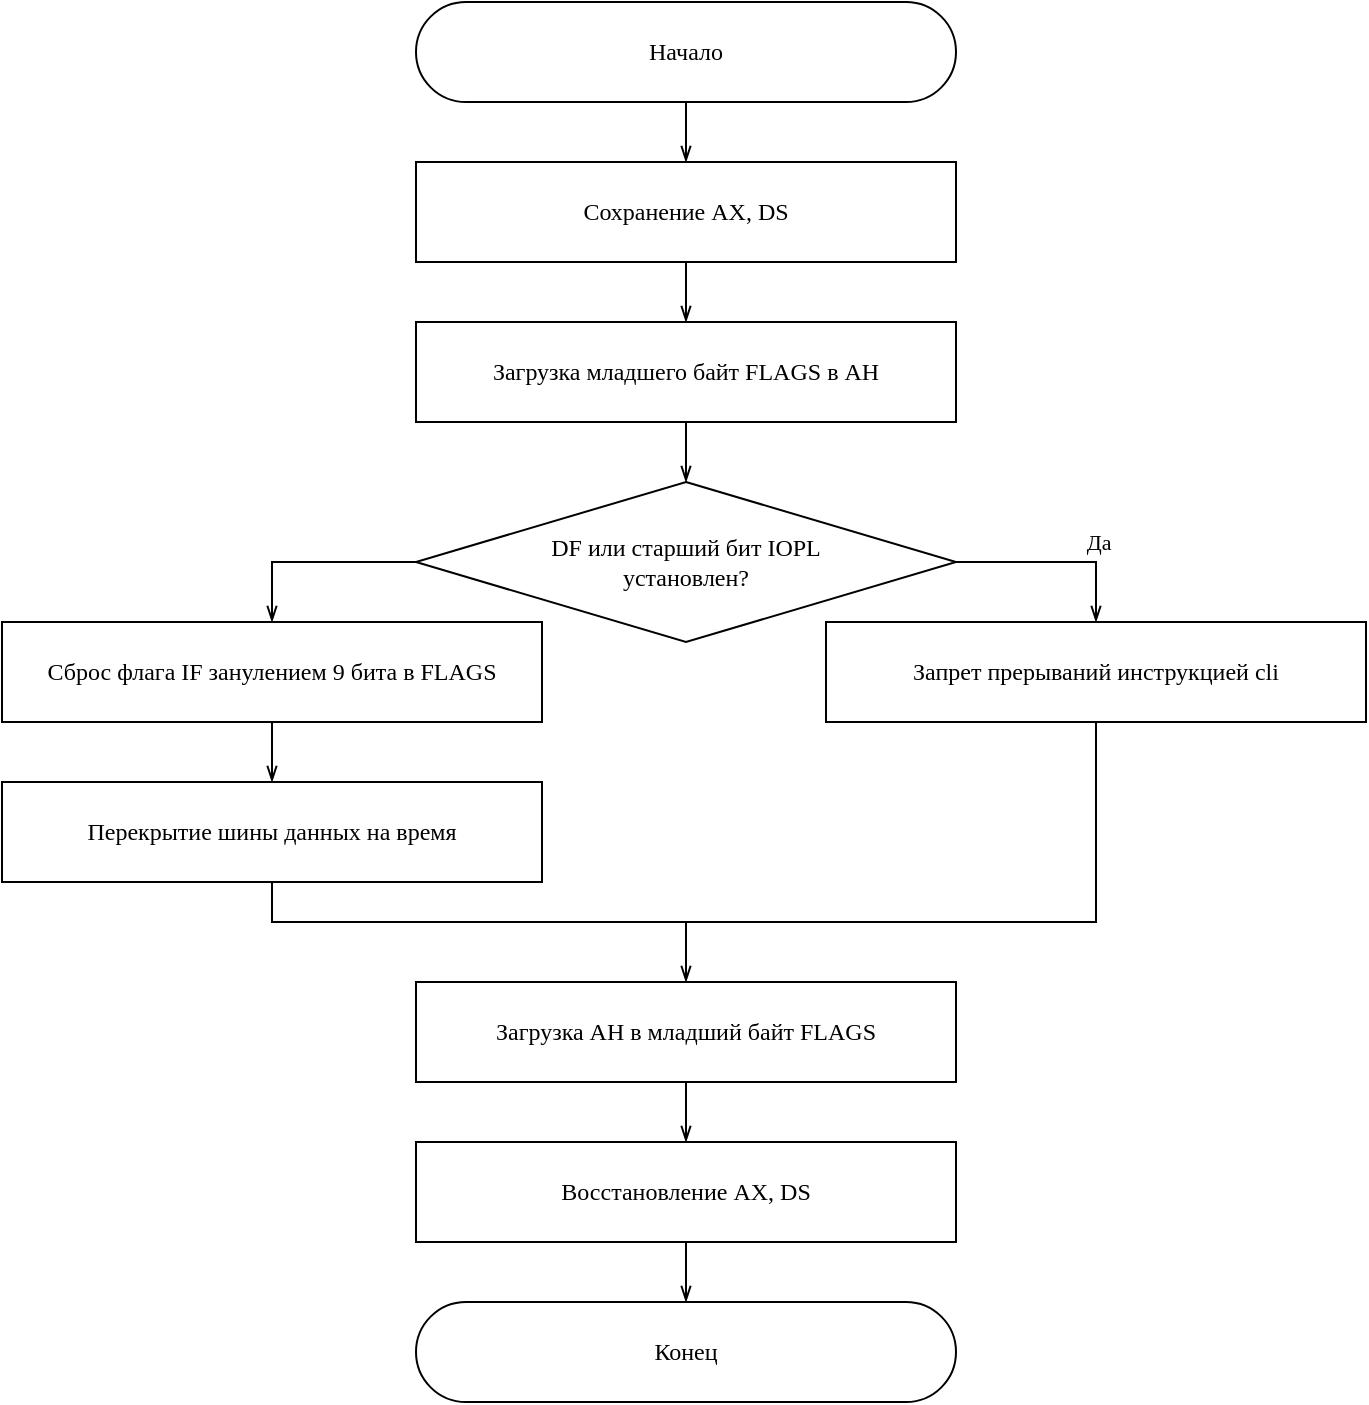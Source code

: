 <mxfile version="15.3.0" type="device"><diagram id="L3PLDep-PdKjV_zkeg8v" name="Page-1"><mxGraphModel dx="1673" dy="899" grid="1" gridSize="10" guides="1" tooltips="1" connect="1" arrows="1" fold="1" page="1" pageScale="1" pageWidth="827" pageHeight="1169" math="0" shadow="0"><root><mxCell id="0"/><mxCell id="1" parent="0"/><mxCell id="_nTo4K7G8b05luHVepHe-35" style="edgeStyle=orthogonalEdgeStyle;rounded=0;orthogonalLoop=1;jettySize=auto;html=1;exitX=0.5;exitY=1;exitDx=0;exitDy=0;fontFamily=Garamond;endArrow=openThin;endFill=0;" parent="1" source="_nTo4K7G8b05luHVepHe-1" target="_nTo4K7G8b05luHVepHe-33" edge="1"><mxGeometry relative="1" as="geometry"/></mxCell><mxCell id="_nTo4K7G8b05luHVepHe-1" value="&lt;font face=&quot;Garamond&quot;&gt;Начало&lt;/font&gt;" style="rounded=1;whiteSpace=wrap;html=1;arcSize=50;" parent="1" vertex="1"><mxGeometry x="237" y="110" width="270" height="50" as="geometry"/></mxCell><mxCell id="_nTo4K7G8b05luHVepHe-2" value="Конец" style="rounded=1;whiteSpace=wrap;html=1;arcSize=50;fontFamily=Garamond;" parent="1" vertex="1"><mxGeometry x="237" y="760" width="270" height="50" as="geometry"/></mxCell><mxCell id="_nTo4K7G8b05luHVepHe-3" style="edgeStyle=orthogonalEdgeStyle;rounded=0;orthogonalLoop=1;jettySize=auto;html=1;exitX=0.5;exitY=1;exitDx=0;exitDy=0;entryX=0.5;entryY=1;entryDx=0;entryDy=0;fontFamily=Garamond;endArrow=none;endFill=0;" parent="1" source="_nTo4K7G8b05luHVepHe-39" target="_nTo4K7G8b05luHVepHe-16" edge="1"><mxGeometry relative="1" as="geometry"><mxPoint x="153" y="470" as="sourcePoint"/><mxPoint x="577" y="470" as="targetPoint"/></mxGeometry></mxCell><mxCell id="_nTo4K7G8b05luHVepHe-6" style="edgeStyle=orthogonalEdgeStyle;rounded=0;orthogonalLoop=1;jettySize=auto;html=1;exitX=0.5;exitY=1;exitDx=0;exitDy=0;fontFamily=Garamond;endArrow=openThin;endFill=0;entryX=0.5;entryY=0;entryDx=0;entryDy=0;" parent="1" target="_nTo4K7G8b05luHVepHe-21" edge="1"><mxGeometry relative="1" as="geometry"><mxPoint x="372" y="600" as="targetPoint"/><mxPoint x="372" y="570" as="sourcePoint"/></mxGeometry></mxCell><mxCell id="_nTo4K7G8b05luHVepHe-7" style="edgeStyle=orthogonalEdgeStyle;rounded=0;orthogonalLoop=1;jettySize=auto;html=1;exitX=0.5;exitY=1;exitDx=0;exitDy=0;entryX=0.5;entryY=0;entryDx=0;entryDy=0;fontFamily=Garamond;endArrow=openThin;endFill=0;" parent="1" source="_nTo4K7G8b05luHVepHe-8" target="_nTo4K7G8b05luHVepHe-12" edge="1"><mxGeometry relative="1" as="geometry"/></mxCell><mxCell id="_nTo4K7G8b05luHVepHe-8" value="Загрузка младшего байт FLAGS в AH" style="rounded=1;whiteSpace=wrap;html=1;fontFamily=Garamond;arcSize=0;" parent="1" vertex="1"><mxGeometry x="237" y="270" width="270" height="50" as="geometry"/></mxCell><mxCell id="_nTo4K7G8b05luHVepHe-9" style="edgeStyle=orthogonalEdgeStyle;rounded=0;orthogonalLoop=1;jettySize=auto;html=1;exitX=1;exitY=0.5;exitDx=0;exitDy=0;endArrow=openThin;endFill=0;" parent="1" source="_nTo4K7G8b05luHVepHe-12" target="_nTo4K7G8b05luHVepHe-16" edge="1"><mxGeometry relative="1" as="geometry"><mxPoint x="577" y="420" as="targetPoint"/></mxGeometry></mxCell><mxCell id="_nTo4K7G8b05luHVepHe-10" value="Да" style="edgeLabel;html=1;align=center;verticalAlign=middle;resizable=0;points=[];fontFamily=Garamond;" parent="_nTo4K7G8b05luHVepHe-9" vertex="1" connectable="0"><mxGeometry x="0.29" y="2" relative="1" as="geometry"><mxPoint x="6" y="-8" as="offset"/></mxGeometry></mxCell><mxCell id="_nTo4K7G8b05luHVepHe-11" style="edgeStyle=orthogonalEdgeStyle;rounded=0;orthogonalLoop=1;jettySize=auto;html=1;exitX=0;exitY=0.5;exitDx=0;exitDy=0;fontFamily=Garamond;endArrow=openThin;endFill=0;" parent="1" source="_nTo4K7G8b05luHVepHe-12" target="_nTo4K7G8b05luHVepHe-17" edge="1"><mxGeometry relative="1" as="geometry"><mxPoint x="153" y="420" as="targetPoint"/></mxGeometry></mxCell><mxCell id="_nTo4K7G8b05luHVepHe-12" value="&lt;div&gt;DF или старший бит IOPL &lt;br&gt;&lt;/div&gt;&lt;div&gt;установлен?&lt;/div&gt;" style="rhombus;whiteSpace=wrap;html=1;fontFamily=Garamond;" parent="1" vertex="1"><mxGeometry x="237" y="350" width="270" height="80" as="geometry"/></mxCell><mxCell id="_nTo4K7G8b05luHVepHe-16" value="Запрет прерываний инструкцией cli" style="rounded=1;whiteSpace=wrap;html=1;fontFamily=Garamond;arcSize=0;" parent="1" vertex="1"><mxGeometry x="442" y="420" width="270" height="50" as="geometry"/></mxCell><mxCell id="_nTo4K7G8b05luHVepHe-40" style="edgeStyle=orthogonalEdgeStyle;rounded=0;orthogonalLoop=1;jettySize=auto;html=1;exitX=0.5;exitY=1;exitDx=0;exitDy=0;fontFamily=Garamond;endArrow=openThin;endFill=0;" parent="1" source="_nTo4K7G8b05luHVepHe-17" target="_nTo4K7G8b05luHVepHe-39" edge="1"><mxGeometry relative="1" as="geometry"/></mxCell><mxCell id="_nTo4K7G8b05luHVepHe-17" value="Сброс флага IF занулением 9 бита в FLAGS" style="rounded=1;whiteSpace=wrap;html=1;fontFamily=Garamond;arcSize=0;" parent="1" vertex="1"><mxGeometry x="30" y="420" width="270" height="50" as="geometry"/></mxCell><mxCell id="_nTo4K7G8b05luHVepHe-43" style="edgeStyle=orthogonalEdgeStyle;rounded=0;orthogonalLoop=1;jettySize=auto;html=1;exitX=0.5;exitY=1;exitDx=0;exitDy=0;fontFamily=Garamond;endArrow=openThin;endFill=0;" parent="1" source="_nTo4K7G8b05luHVepHe-21" target="_nTo4K7G8b05luHVepHe-41" edge="1"><mxGeometry relative="1" as="geometry"/></mxCell><mxCell id="_nTo4K7G8b05luHVepHe-21" value="Загрузка AH в младший байт FLAGS" style="rounded=1;whiteSpace=wrap;html=1;fontFamily=Garamond;arcSize=0;" parent="1" vertex="1"><mxGeometry x="237" y="600" width="270" height="50" as="geometry"/></mxCell><mxCell id="_nTo4K7G8b05luHVepHe-36" style="edgeStyle=orthogonalEdgeStyle;rounded=0;orthogonalLoop=1;jettySize=auto;html=1;exitX=0.5;exitY=1;exitDx=0;exitDy=0;fontFamily=Garamond;endArrow=openThin;endFill=0;" parent="1" source="_nTo4K7G8b05luHVepHe-33" target="_nTo4K7G8b05luHVepHe-8" edge="1"><mxGeometry relative="1" as="geometry"/></mxCell><mxCell id="_nTo4K7G8b05luHVepHe-33" value="Сохранение AX, DS" style="rounded=1;whiteSpace=wrap;html=1;fontFamily=Garamond;arcSize=0;" parent="1" vertex="1"><mxGeometry x="237" y="190" width="270" height="50" as="geometry"/></mxCell><mxCell id="_nTo4K7G8b05luHVepHe-39" value="Перекрытие шины данных на время " style="rounded=1;whiteSpace=wrap;html=1;fontFamily=Garamond;arcSize=0;" parent="1" vertex="1"><mxGeometry x="30" y="500" width="270" height="50" as="geometry"/></mxCell><mxCell id="_nTo4K7G8b05luHVepHe-45" style="edgeStyle=orthogonalEdgeStyle;rounded=0;orthogonalLoop=1;jettySize=auto;html=1;exitX=0.5;exitY=1;exitDx=0;exitDy=0;entryX=0.5;entryY=0;entryDx=0;entryDy=0;fontFamily=Garamond;endArrow=openThin;endFill=0;" parent="1" source="_nTo4K7G8b05luHVepHe-41" target="_nTo4K7G8b05luHVepHe-2" edge="1"><mxGeometry relative="1" as="geometry"/></mxCell><mxCell id="_nTo4K7G8b05luHVepHe-41" value="Восстановление AX, DS" style="rounded=1;whiteSpace=wrap;html=1;fontFamily=Garamond;arcSize=0;" parent="1" vertex="1"><mxGeometry x="237" y="680" width="270" height="50" as="geometry"/></mxCell></root></mxGraphModel></diagram></mxfile>